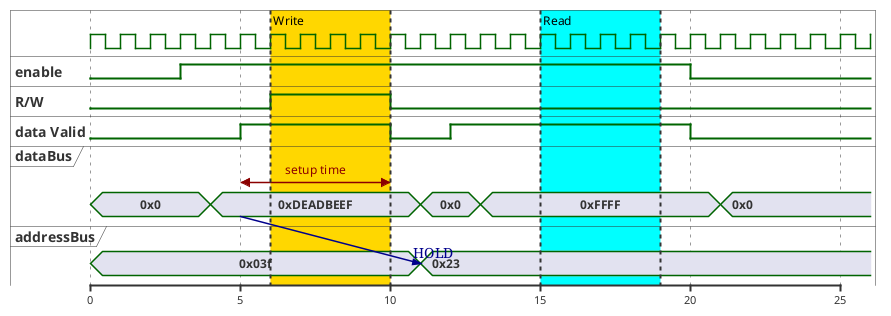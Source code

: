 @startuml

scale 5 as 150 pixels

clock clk with period 1

binary "enable" as en
binary "R/W" as rw
binary "data Valid" as dv

concise "dataBus" as db
concise "addressBus" as addr

@6 as :write_beg
@10 as :write_end

@15 as :read_beg
@19 as :read_end

@0
en is low
db is "0x0"
addr is "0x03f"
rw is low
dv is low

@:write_beg-3
    en is high
@:write_beg-2
    db is "0xDEADBEEF"
@:write_beg-1
    dv is high
@:write_beg
    rw is 1

@:write_end
    rw is low
    dv is low
@:write_end+1
    db is "0x0"
    addr is "0x23"
@:write_end+2
    dv is high
@:write_end+3
    db is "0xFFFF"

@20
en is low
dv is low

@21
db is "0x0"

highlight :write_beg to :write_end #Gold:Write
highlight :read_beg to :read_end #Cyan:Read

db@:write_beg-1 -> addr@:write_end+1 : HOLD
db@:write_beg-1 <-> @:write_end : setup time

@enduml